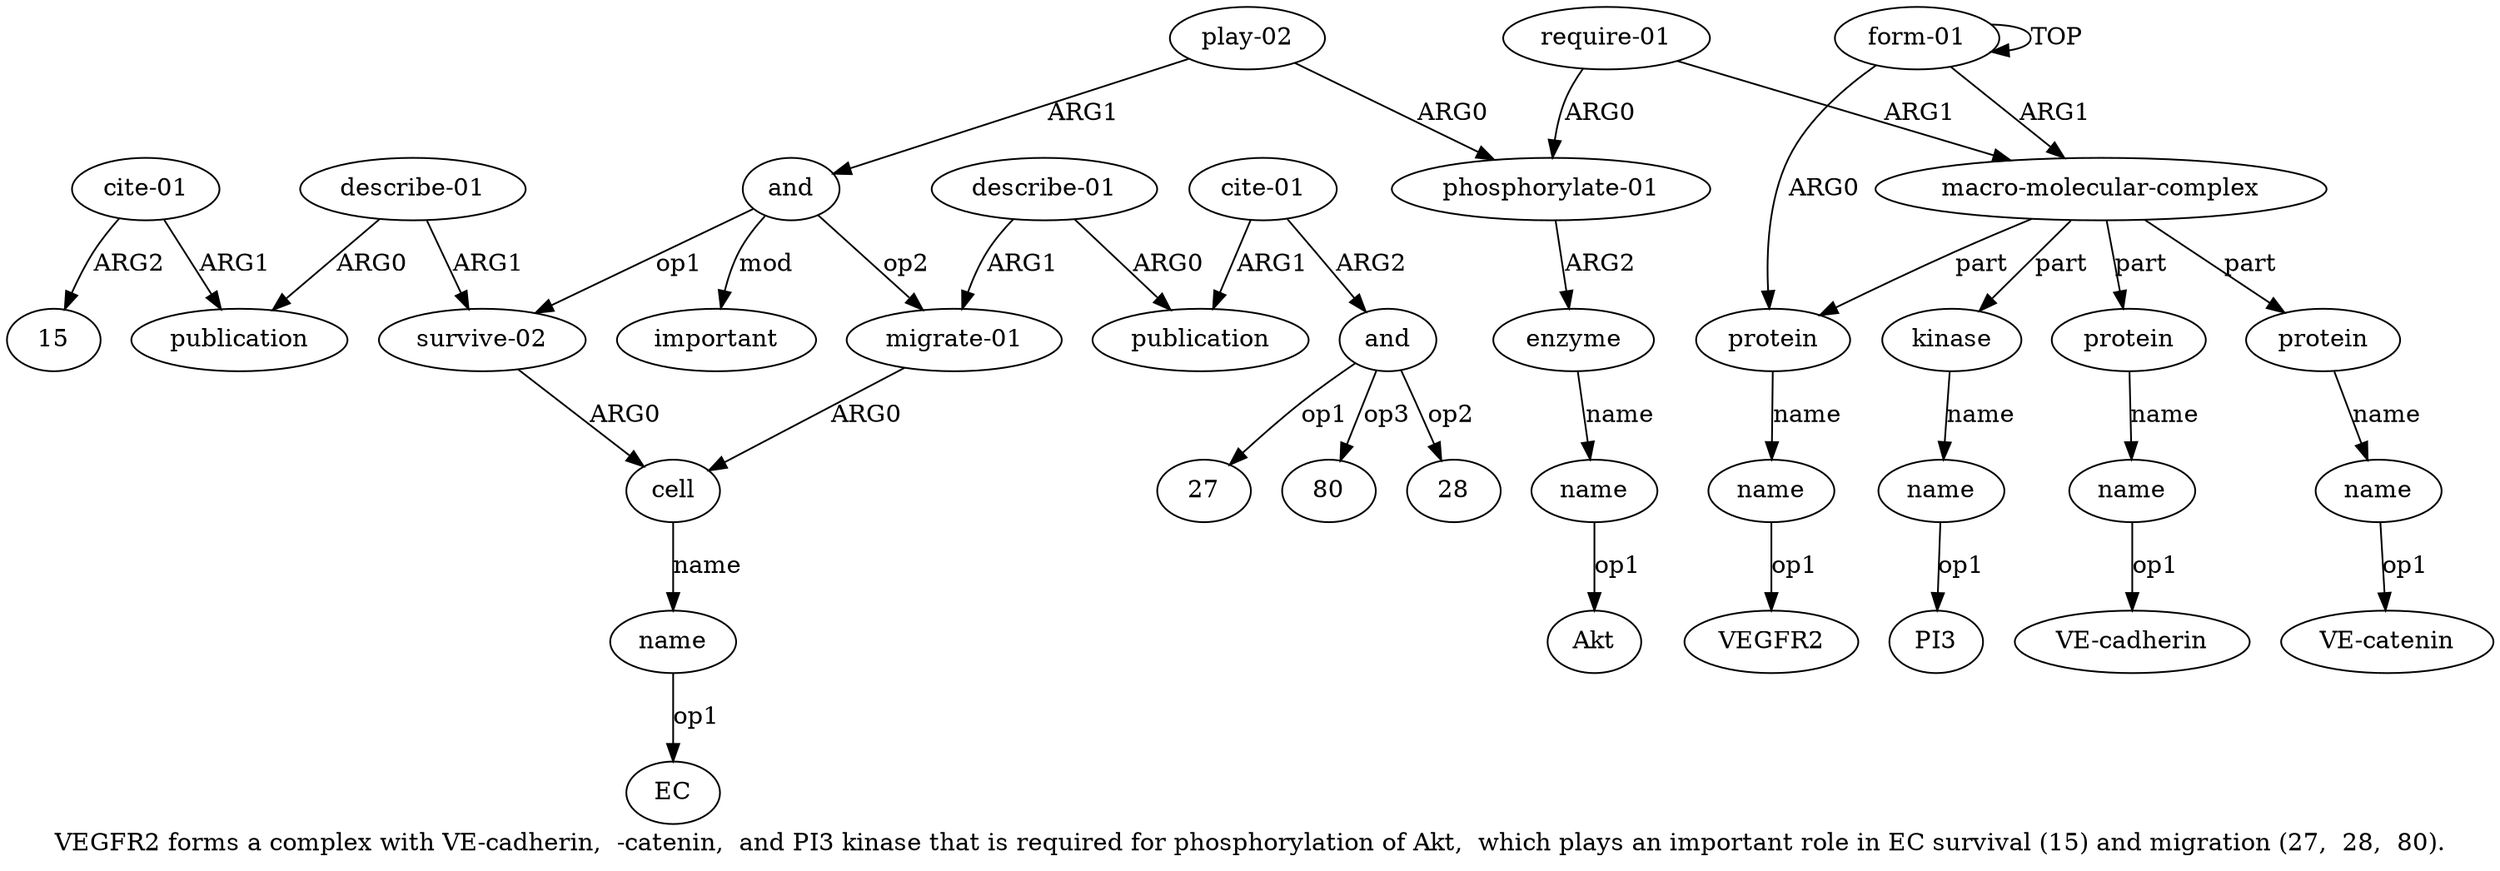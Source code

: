 digraph  {
	graph [label="VEGFR2 forms a complex with VE-cadherin,  -catenin,  and PI3 kinase that is required for phosphorylation of Akt,  which plays an \
important role in EC survival (15) and migration (27,  28,  80)."];
	node [label="\N"];
	a20	 [color=black,
		gold_ind=20,
		gold_label=publication,
		label=publication,
		test_ind=20,
		test_label=publication];
	a21	 [color=black,
		gold_ind=21,
		gold_label="cite-01",
		label="cite-01",
		test_ind=21,
		test_label="cite-01"];
	a21 -> a20 [key=0,
	color=black,
	gold_label=ARG1,
	label=ARG1,
	test_label=ARG1];
"a21 15" [color=black,
	gold_ind=-1,
	gold_label=15,
	label=15,
	test_ind=-1,
	test_label=15];
a21 -> "a21 15" [key=0,
color=black,
gold_label=ARG2,
label=ARG2,
test_label=ARG2];
a22 [color=black,
gold_ind=22,
gold_label="migrate-01",
label="migrate-01",
test_ind=22,
test_label="migrate-01"];
a17 [color=black,
gold_ind=17,
gold_label=cell,
label=cell,
test_ind=17,
test_label=cell];
a22 -> a17 [key=0,
color=black,
gold_label=ARG0,
label=ARG0,
test_label=ARG0];
a23 [color=black,
gold_ind=23,
gold_label="describe-01",
label="describe-01",
test_ind=23,
test_label="describe-01"];
a23 -> a22 [key=0,
color=black,
gold_label=ARG1,
label=ARG1,
test_label=ARG1];
a24 [color=black,
gold_ind=24,
gold_label=publication,
label=publication,
test_ind=24,
test_label=publication];
a23 -> a24 [key=0,
color=black,
gold_label=ARG0,
label=ARG0,
test_label=ARG0];
a25 [color=black,
gold_ind=25,
gold_label="cite-01",
label="cite-01",
test_ind=25,
test_label="cite-01"];
a25 -> a24 [key=0,
color=black,
gold_label=ARG1,
label=ARG1,
test_label=ARG1];
a26 [color=black,
gold_ind=26,
gold_label=and,
label=and,
test_ind=26,
test_label=and];
a25 -> a26 [key=0,
color=black,
gold_label=ARG2,
label=ARG2,
test_label=ARG2];
"a26 28" [color=black,
gold_ind=-1,
gold_label=28,
label=28,
test_ind=-1,
test_label=28];
a26 -> "a26 28" [key=0,
color=black,
gold_label=op2,
label=op2,
test_label=op2];
"a26 27" [color=black,
gold_ind=-1,
gold_label=27,
label=27,
test_ind=-1,
test_label=27];
a26 -> "a26 27" [key=0,
color=black,
gold_label=op1,
label=op1,
test_label=op1];
"a26 80" [color=black,
gold_ind=-1,
gold_label=80,
label=80,
test_ind=-1,
test_label=80];
a26 -> "a26 80" [key=0,
color=black,
gold_label=op3,
label=op3,
test_label=op3];
a27 [color=black,
gold_ind=27,
gold_label=important,
label=important,
test_ind=27,
test_label=important];
"a9 PI3" [color=black,
gold_ind=-1,
gold_label=PI3,
label=PI3,
test_ind=-1,
test_label=PI3];
"a2 VEGFR2" [color=black,
gold_ind=-1,
gold_label=VEGFR2,
label=VEGFR2,
test_ind=-1,
test_label=VEGFR2];
"a5 VE-cadherin" [color=black,
gold_ind=-1,
gold_label="VE-cadherin",
label="VE-cadherin",
test_ind=-1,
test_label="VE-cadherin"];
a15 [color=black,
gold_ind=15,
gold_label=and,
label=and,
test_ind=15,
test_label=and];
a15 -> a22 [key=0,
color=black,
gold_label=op2,
label=op2,
test_label=op2];
a15 -> a27 [key=0,
color=black,
gold_label=mod,
label=mod,
test_label=mod];
a16 [color=black,
gold_ind=16,
gold_label="survive-02",
label="survive-02",
test_ind=16,
test_label="survive-02"];
a15 -> a16 [key=0,
color=black,
gold_label=op1,
label=op1,
test_label=op1];
a14 [color=black,
gold_ind=14,
gold_label="play-02",
label="play-02",
test_ind=14,
test_label="play-02"];
a14 -> a15 [key=0,
color=black,
gold_label=ARG1,
label=ARG1,
test_label=ARG1];
a11 [color=black,
gold_ind=11,
gold_label="phosphorylate-01",
label="phosphorylate-01",
test_ind=11,
test_label="phosphorylate-01"];
a14 -> a11 [key=0,
color=black,
gold_label=ARG0,
label=ARG0,
test_label=ARG0];
a18 [color=black,
gold_ind=18,
gold_label=name,
label=name,
test_ind=18,
test_label=name];
a17 -> a18 [key=0,
color=black,
gold_label=name,
label=name,
test_label=name];
a16 -> a17 [key=0,
color=black,
gold_label=ARG0,
label=ARG0,
test_label=ARG0];
a12 [color=black,
gold_ind=12,
gold_label=enzyme,
label=enzyme,
test_ind=12,
test_label=enzyme];
a11 -> a12 [key=0,
color=black,
gold_label=ARG2,
label=ARG2,
test_label=ARG2];
a10 [color=black,
gold_ind=10,
gold_label="require-01",
label="require-01",
test_ind=10,
test_label="require-01"];
a10 -> a11 [key=0,
color=black,
gold_label=ARG0,
label=ARG0,
test_label=ARG0];
a3 [color=black,
gold_ind=3,
gold_label="macro-molecular-complex",
label="macro-molecular-complex",
test_ind=3,
test_label="macro-molecular-complex"];
a10 -> a3 [key=0,
color=black,
gold_label=ARG1,
label=ARG1,
test_label=ARG1];
a13 [color=black,
gold_ind=13,
gold_label=name,
label=name,
test_ind=13,
test_label=name];
"a13 Akt" [color=black,
gold_ind=-1,
gold_label=Akt,
label=Akt,
test_ind=-1,
test_label=Akt];
a13 -> "a13 Akt" [key=0,
color=black,
gold_label=op1,
label=op1,
test_label=op1];
a12 -> a13 [key=0,
color=black,
gold_label=name,
label=name,
test_label=name];
a19 [color=black,
gold_ind=19,
gold_label="describe-01",
label="describe-01",
test_ind=19,
test_label="describe-01"];
a19 -> a20 [key=0,
color=black,
gold_label=ARG0,
label=ARG0,
test_label=ARG0];
a19 -> a16 [key=0,
color=black,
gold_label=ARG1,
label=ARG1,
test_label=ARG1];
"a18 EC" [color=black,
gold_ind=-1,
gold_label=EC,
label=EC,
test_ind=-1,
test_label=EC];
a18 -> "a18 EC" [key=0,
color=black,
gold_label=op1,
label=op1,
test_label=op1];
a1 [color=black,
gold_ind=1,
gold_label=protein,
label=protein,
test_ind=1,
test_label=protein];
a2 [color=black,
gold_ind=2,
gold_label=name,
label=name,
test_ind=2,
test_label=name];
a1 -> a2 [key=0,
color=black,
gold_label=name,
label=name,
test_label=name];
a0 [color=black,
gold_ind=0,
gold_label="form-01",
label="form-01",
test_ind=0,
test_label="form-01"];
a0 -> a1 [key=0,
color=black,
gold_label=ARG0,
label=ARG0,
test_label=ARG0];
a0 -> a0 [key=0,
color=black,
gold_label=TOP,
label=TOP,
test_label=TOP];
a0 -> a3 [key=0,
color=black,
gold_label=ARG1,
label=ARG1,
test_label=ARG1];
a3 -> a1 [key=0,
color=black,
gold_label=part,
label=part,
test_label=part];
a4 [color=black,
gold_ind=4,
gold_label=protein,
label=protein,
test_ind=4,
test_label=protein];
a3 -> a4 [key=0,
color=black,
gold_label=part,
label=part,
test_label=part];
a6 [color=black,
gold_ind=6,
gold_label=protein,
label=protein,
test_ind=6,
test_label=protein];
a3 -> a6 [key=0,
color=black,
gold_label=part,
label=part,
test_label=part];
a8 [color=black,
gold_ind=8,
gold_label=kinase,
label=kinase,
test_ind=8,
test_label=kinase];
a3 -> a8 [key=0,
color=black,
gold_label=part,
label=part,
test_label=part];
a2 -> "a2 VEGFR2" [key=0,
color=black,
gold_label=op1,
label=op1,
test_label=op1];
a5 [color=black,
gold_ind=5,
gold_label=name,
label=name,
test_ind=5,
test_label=name];
a5 -> "a5 VE-cadherin" [key=0,
color=black,
gold_label=op1,
label=op1,
test_label=op1];
a4 -> a5 [key=0,
color=black,
gold_label=name,
label=name,
test_label=name];
a7 [color=black,
gold_ind=7,
gold_label=name,
label=name,
test_ind=7,
test_label=name];
"a7 VE-catenin" [color=black,
gold_ind=-1,
gold_label="VE-catenin",
label="VE-catenin",
test_ind=-1,
test_label="VE-catenin"];
a7 -> "a7 VE-catenin" [key=0,
color=black,
gold_label=op1,
label=op1,
test_label=op1];
a6 -> a7 [key=0,
color=black,
gold_label=name,
label=name,
test_label=name];
a9 [color=black,
gold_ind=9,
gold_label=name,
label=name,
test_ind=9,
test_label=name];
a9 -> "a9 PI3" [key=0,
color=black,
gold_label=op1,
label=op1,
test_label=op1];
a8 -> a9 [key=0,
color=black,
gold_label=name,
label=name,
test_label=name];
}
